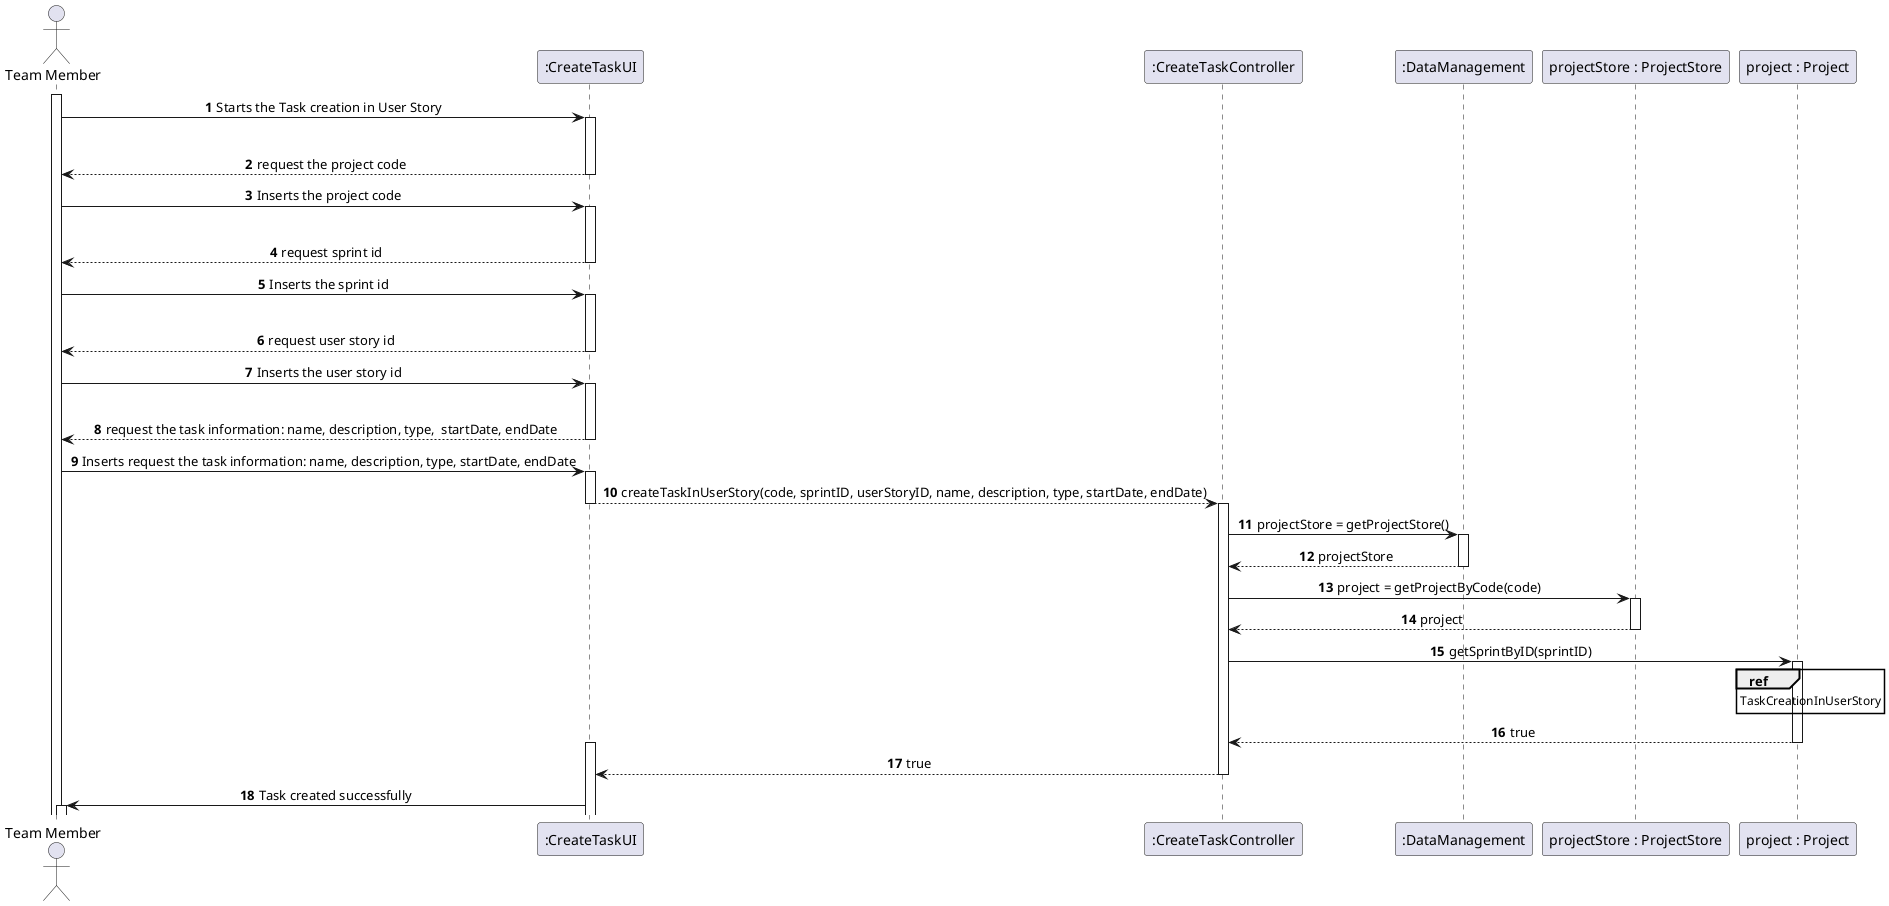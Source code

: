 @startuml
'https://plantuml.com/sequence-diagram

autonumber
autoactivate on

Actor "Team Member" as ACTOR
activate ACTOR
Participant ":CreateTaskUI" as UI
Participant ":CreateTaskController" as CreateTaskController
Participant ":DataManagement" as DataManagement
Participant "projectStore : ProjectStore" as ProjectStore
Participant "project : Project" as Project
'Participant "sprint : Sprint" as Sprint
'Participant "sprintBacklog : SprintBacklog" as SprintBacklog
'Participant "userStory : UserStory" as UserStory
'Participant "task : Task" as Task

skinparam sequenceMessageAlign center
autonumber
ACTOR -> UI: Starts the Task creation in User Story
|||
UI --> ACTOR : request the project code
ACTOR -> UI: Inserts the project code
|||
UI --> ACTOR : request sprint id
ACTOR -> UI: Inserts the sprint id
|||
UI --> ACTOR : request user story id
ACTOR -> UI: Inserts the user story id
|||
UI --> ACTOR : request the task information: name, description, type,  startDate, endDate
ACTOR -> UI : Inserts request the task information: name, description, type, startDate, endDate

UI --> CreateTaskController : createTaskInUserStory(code, sprintID, userStoryID, name, description, type, startDate, endDate)
activate CreateTaskController
CreateTaskController -> DataManagement : projectStore = getProjectStore()
DataManagement --> CreateTaskController : projectStore

CreateTaskController -> ProjectStore : project = getProjectByCode(code)
ProjectStore --> CreateTaskController : project

CreateTaskController -> Project : getSprintByID(sprintID)
ref over Project
TaskCreationInUserStory
end ref

Project --> CreateTaskController : true
activate UI
CreateTaskController --> UI : true
UI -> ACTOR : Task created successfully
@enduml